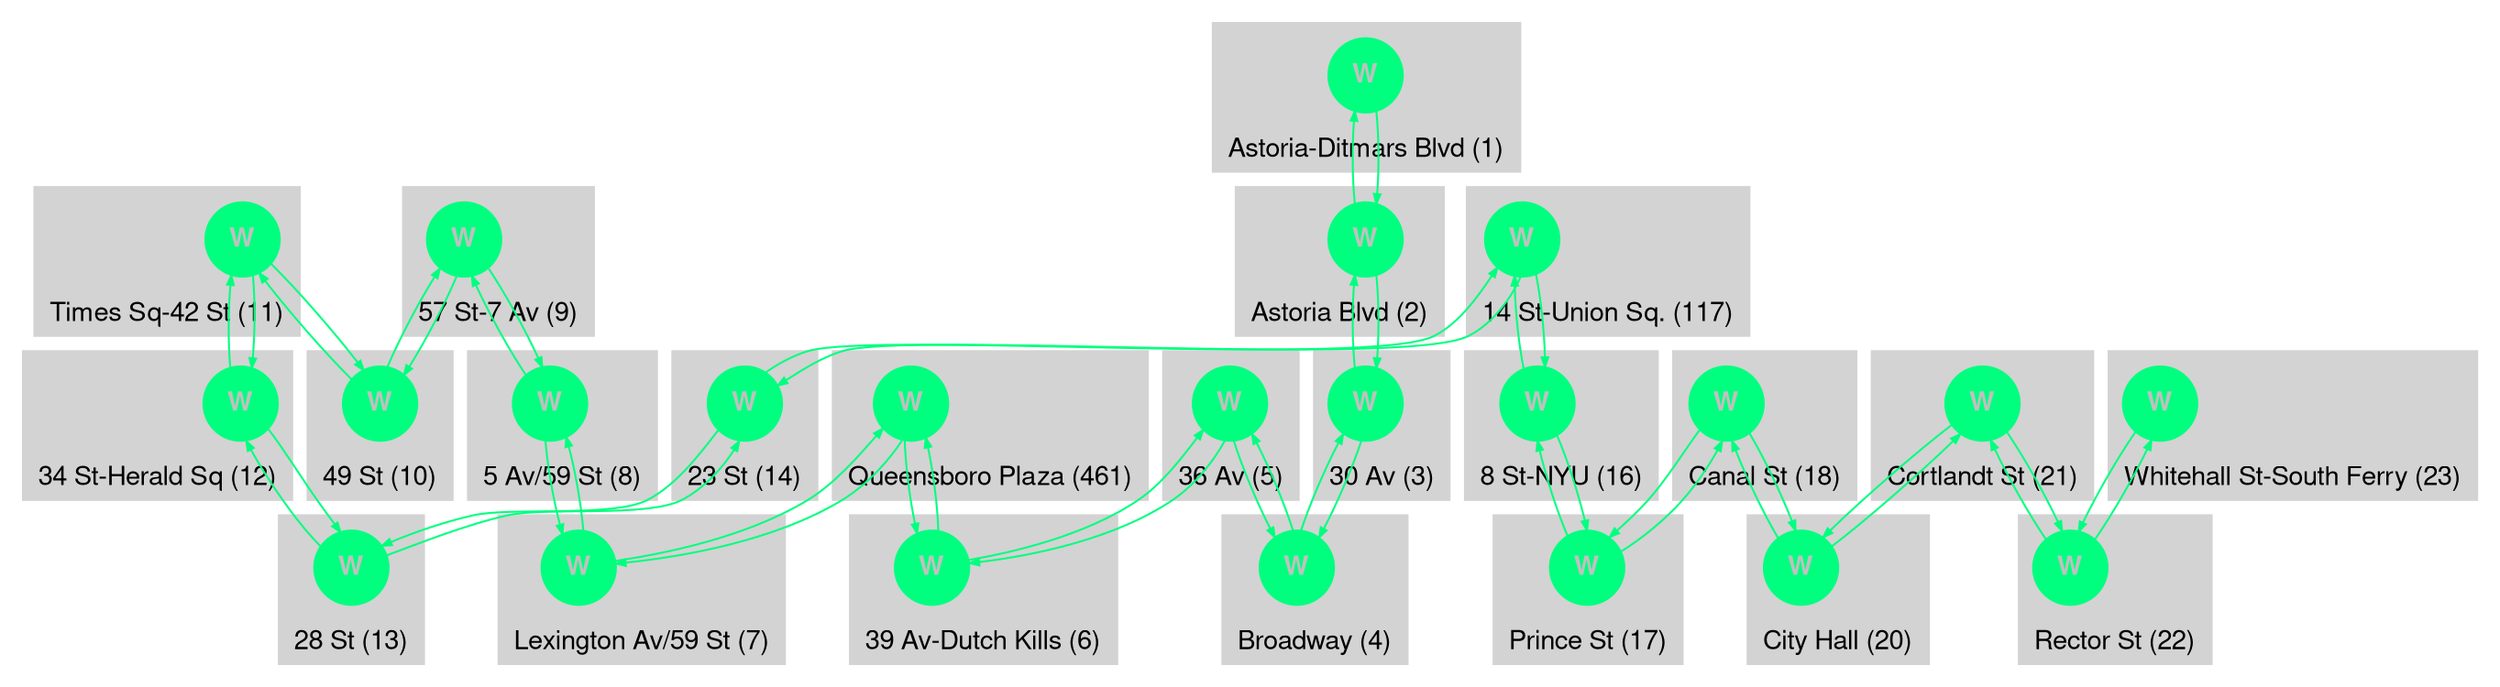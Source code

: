 
digraph G {
  fontname="Helvetica,Arial,sans-serif";
  node [fontname="Helvetica,Arial,sans-serif bold" labelloc="c"];
  edge [fontname="Helvetica,Arial,sans-serif" fontsize=8 arrowsize=0.5];
  
  subgraph cluster_117 {
    style=filled;
    color=lightgrey;
    labelloc="b";
    node [style=filled];
    node [label="W" fillcolor=springgreen, color="springgreen", penwidth=1, fontcolor=gray, shape="circle"]"117_W";
    label = "14 St-Union Sq. (117)";
  }

  subgraph cluster_11 {
    style=filled;
    color=lightgrey;
    labelloc="b";
    node [style=filled];
    node [label="W" fillcolor=springgreen, color="springgreen", penwidth=1, fontcolor=gray, shape="circle"]"11_W";
    label = "Times Sq-42 St (11)";
  }

  subgraph cluster_9 {
    style=filled;
    color=lightgrey;
    labelloc="b";
    node [style=filled];
    node [label="W" fillcolor=springgreen, color="springgreen", penwidth=1, fontcolor=gray, shape="circle"]"9_W";
    label = "57 St-7 Av (9)";
  }

  subgraph cluster_12 {
    style=filled;
    color=lightgrey;
    labelloc="b";
    node [style=filled];
    node [label="W" fillcolor=springgreen, color="springgreen", penwidth=1, fontcolor=gray, shape="circle"]"12_W";
    label = "34 St-Herald Sq (12)";
  }

  subgraph cluster_10 {
    style=filled;
    color=lightgrey;
    labelloc="b";
    node [style=filled];
    node [label="W" fillcolor=springgreen, color="springgreen", penwidth=1, fontcolor=gray, shape="circle"]"10_W";
    label = "49 St (10)";
  }

  subgraph cluster_1 {
    style=filled;
    color=lightgrey;
    labelloc="b";
    node [style=filled];
    node [label="W" fillcolor=springgreen, color="springgreen", penwidth=1, fontcolor=gray, shape="circle"]"1_W";
    label = "Astoria-Ditmars Blvd (1)";
  }

  subgraph cluster_2 {
    style=filled;
    color=lightgrey;
    labelloc="b";
    node [style=filled];
    node [label="W" fillcolor=springgreen, color="springgreen", penwidth=1, fontcolor=gray, shape="circle"]"2_W";
    label = "Astoria Blvd (2)";
  }

  subgraph cluster_3 {
    style=filled;
    color=lightgrey;
    labelloc="b";
    node [style=filled];
    node [label="W" fillcolor=springgreen, color="springgreen", penwidth=1, fontcolor=gray, shape="circle"]"3_W";
    label = "30 Av (3)";
  }

  subgraph cluster_4 {
    style=filled;
    color=lightgrey;
    labelloc="b";
    node [style=filled];
    node [label="W" fillcolor=springgreen, color="springgreen", penwidth=1, fontcolor=gray, shape="circle"]"4_W";
    label = "Broadway (4)";
  }

  subgraph cluster_5 {
    style=filled;
    color=lightgrey;
    labelloc="b";
    node [style=filled];
    node [label="W" fillcolor=springgreen, color="springgreen", penwidth=1, fontcolor=gray, shape="circle"]"5_W";
    label = "36 Av (5)";
  }

  subgraph cluster_6 {
    style=filled;
    color=lightgrey;
    labelloc="b";
    node [style=filled];
    node [label="W" fillcolor=springgreen, color="springgreen", penwidth=1, fontcolor=gray, shape="circle"]"6_W";
    label = "39 Av-Dutch Kills (6)";
  }

  subgraph cluster_461 {
    style=filled;
    color=lightgrey;
    labelloc="b";
    node [style=filled];
    node [label="W" fillcolor=springgreen, color="springgreen", penwidth=1, fontcolor=gray, shape="circle"]"461_W";
    label = "Queensboro Plaza (461)";
  }

  subgraph cluster_7 {
    style=filled;
    color=lightgrey;
    labelloc="b";
    node [style=filled];
    node [label="W" fillcolor=springgreen, color="springgreen", penwidth=1, fontcolor=gray, shape="circle"]"7_W";
    label = "Lexington Av/59 St (7)";
  }

  subgraph cluster_8 {
    style=filled;
    color=lightgrey;
    labelloc="b";
    node [style=filled];
    node [label="W" fillcolor=springgreen, color="springgreen", penwidth=1, fontcolor=gray, shape="circle"]"8_W";
    label = "5 Av/59 St (8)";
  }

  subgraph cluster_13 {
    style=filled;
    color=lightgrey;
    labelloc="b";
    node [style=filled];
    node [label="W" fillcolor=springgreen, color="springgreen", penwidth=1, fontcolor=gray, shape="circle"]"13_W";
    label = "28 St (13)";
  }

  subgraph cluster_14 {
    style=filled;
    color=lightgrey;
    labelloc="b";
    node [style=filled];
    node [label="W" fillcolor=springgreen, color="springgreen", penwidth=1, fontcolor=gray, shape="circle"]"14_W";
    label = "23 St (14)";
  }

  subgraph cluster_16 {
    style=filled;
    color=lightgrey;
    labelloc="b";
    node [style=filled];
    node [label="W" fillcolor=springgreen, color="springgreen", penwidth=1, fontcolor=gray, shape="circle"]"16_W";
    label = "8 St-NYU (16)";
  }

  subgraph cluster_17 {
    style=filled;
    color=lightgrey;
    labelloc="b";
    node [style=filled];
    node [label="W" fillcolor=springgreen, color="springgreen", penwidth=1, fontcolor=gray, shape="circle"]"17_W";
    label = "Prince St (17)";
  }

  subgraph cluster_18 {
    style=filled;
    color=lightgrey;
    labelloc="b";
    node [style=filled];
    node [label="W" fillcolor=springgreen, color="springgreen", penwidth=1, fontcolor=gray, shape="circle"]"18_W";
    label = "Canal St (18)";
  }

  subgraph cluster_20 {
    style=filled;
    color=lightgrey;
    labelloc="b";
    node [style=filled];
    node [label="W" fillcolor=springgreen, color="springgreen", penwidth=1, fontcolor=gray, shape="circle"]"20_W";
    label = "City Hall (20)";
  }

  subgraph cluster_21 {
    style=filled;
    color=lightgrey;
    labelloc="b";
    node [style=filled];
    node [label="W" fillcolor=springgreen, color="springgreen", penwidth=1, fontcolor=gray, shape="circle"]"21_W";
    label = "Cortlandt St (21)";
  }

  subgraph cluster_22 {
    style=filled;
    color=lightgrey;
    labelloc="b";
    node [style=filled];
    node [label="W" fillcolor=springgreen, color="springgreen", penwidth=1, fontcolor=gray, shape="circle"]"22_W";
    label = "Rector St (22)";
  }

  subgraph cluster_23 {
    style=filled;
    color=lightgrey;
    labelloc="b";
    node [style=filled];
    node [label="W" fillcolor=springgreen, color="springgreen", penwidth=1, fontcolor=gray, shape="circle"]"23_W";
    label = "Whitehall St-South Ferry (23)";
  }

  "117_W" -> "16_W"[ color=springgreen fontcolor=springgreen penwidth=1 fontsize=8 arrowsize=0.5];
  "117_W" -> "14_W"[ color=springgreen fontcolor=springgreen penwidth=1 fontsize=8 arrowsize=0.5];
  "11_W" -> "12_W"[ color=springgreen fontcolor=springgreen penwidth=1 fontsize=8 arrowsize=0.5];
  "11_W" -> "10_W"[ color=springgreen fontcolor=springgreen penwidth=1 fontsize=8 arrowsize=0.5];
  "9_W" -> "10_W"[ color=springgreen fontcolor=springgreen penwidth=1 fontsize=8 arrowsize=0.5];
  "9_W" -> "8_W"[ color=springgreen fontcolor=springgreen penwidth=1 fontsize=8 arrowsize=0.5];
  "12_W" -> "11_W"[ color=springgreen fontcolor=springgreen penwidth=1 fontsize=8 arrowsize=0.5];
  "12_W" -> "13_W"[ color=springgreen fontcolor=springgreen penwidth=1 fontsize=8 arrowsize=0.5];
  "10_W" -> "9_W"[ color=springgreen fontcolor=springgreen penwidth=1 fontsize=8 arrowsize=0.5];
  "10_W" -> "11_W"[ color=springgreen fontcolor=springgreen penwidth=1 fontsize=8 arrowsize=0.5];
  "1_W" -> "2_W"[ color=springgreen fontcolor=springgreen penwidth=1 fontsize=8 arrowsize=0.5];
  "2_W" -> "1_W"[ color=springgreen fontcolor=springgreen penwidth=1 fontsize=8 arrowsize=0.5];
  "2_W" -> "3_W"[ color=springgreen fontcolor=springgreen penwidth=1 fontsize=8 arrowsize=0.5];
  "3_W" -> "2_W"[ color=springgreen fontcolor=springgreen penwidth=1 fontsize=8 arrowsize=0.5];
  "3_W" -> "4_W"[ color=springgreen fontcolor=springgreen penwidth=1 fontsize=8 arrowsize=0.5];
  "4_W" -> "3_W"[ color=springgreen fontcolor=springgreen penwidth=1 fontsize=8 arrowsize=0.5];
  "4_W" -> "5_W"[ color=springgreen fontcolor=springgreen penwidth=1 fontsize=8 arrowsize=0.5];
  "5_W" -> "4_W"[ color=springgreen fontcolor=springgreen penwidth=1 fontsize=8 arrowsize=0.5];
  "5_W" -> "6_W"[ color=springgreen fontcolor=springgreen penwidth=1 fontsize=8 arrowsize=0.5];
  "6_W" -> "5_W"[ color=springgreen fontcolor=springgreen penwidth=1 fontsize=8 arrowsize=0.5];
  "6_W" -> "461_W"[ color=springgreen fontcolor=springgreen penwidth=1 fontsize=8 arrowsize=0.5];
  "461_W" -> "6_W"[ color=springgreen fontcolor=springgreen penwidth=1 fontsize=8 arrowsize=0.5];
  "461_W" -> "7_W"[ color=springgreen fontcolor=springgreen penwidth=1 fontsize=8 arrowsize=0.5];
  "7_W" -> "461_W"[ color=springgreen fontcolor=springgreen penwidth=1 fontsize=8 arrowsize=0.5];
  "7_W" -> "8_W"[ color=springgreen fontcolor=springgreen penwidth=1 fontsize=8 arrowsize=0.5];
  "8_W" -> "7_W"[ color=springgreen fontcolor=springgreen penwidth=1 fontsize=8 arrowsize=0.5];
  "8_W" -> "9_W"[ color=springgreen fontcolor=springgreen penwidth=1 fontsize=8 arrowsize=0.5];
  "13_W" -> "12_W"[ color=springgreen fontcolor=springgreen penwidth=1 fontsize=8 arrowsize=0.5];
  "13_W" -> "14_W"[ color=springgreen fontcolor=springgreen penwidth=1 fontsize=8 arrowsize=0.5];
  "14_W" -> "13_W"[ color=springgreen fontcolor=springgreen penwidth=1 fontsize=8 arrowsize=0.5];
  "14_W" -> "117_W"[ color=springgreen fontcolor=springgreen penwidth=1 fontsize=8 arrowsize=0.5];
  "16_W" -> "117_W"[ color=springgreen fontcolor=springgreen penwidth=1 fontsize=8 arrowsize=0.5];
  "16_W" -> "17_W"[ color=springgreen fontcolor=springgreen penwidth=1 fontsize=8 arrowsize=0.5];
  "17_W" -> "16_W"[ color=springgreen fontcolor=springgreen penwidth=1 fontsize=8 arrowsize=0.5];
  "17_W" -> "18_W"[ color=springgreen fontcolor=springgreen penwidth=1 fontsize=8 arrowsize=0.5];
  "18_W" -> "17_W"[ color=springgreen fontcolor=springgreen penwidth=1 fontsize=8 arrowsize=0.5];
  "18_W" -> "20_W"[ color=springgreen fontcolor=springgreen penwidth=1 fontsize=8 arrowsize=0.5];
  "20_W" -> "18_W"[ color=springgreen fontcolor=springgreen penwidth=1 fontsize=8 arrowsize=0.5];
  "20_W" -> "21_W"[ color=springgreen fontcolor=springgreen penwidth=1 fontsize=8 arrowsize=0.5];
  "21_W" -> "20_W"[ color=springgreen fontcolor=springgreen penwidth=1 fontsize=8 arrowsize=0.5];
  "21_W" -> "22_W"[ color=springgreen fontcolor=springgreen penwidth=1 fontsize=8 arrowsize=0.5];
  "22_W" -> "21_W"[ color=springgreen fontcolor=springgreen penwidth=1 fontsize=8 arrowsize=0.5];
  "22_W" -> "23_W"[ color=springgreen fontcolor=springgreen penwidth=1 fontsize=8 arrowsize=0.5];
  "23_W" -> "22_W"[ color=springgreen fontcolor=springgreen penwidth=1 fontsize=8 arrowsize=0.5];

}
